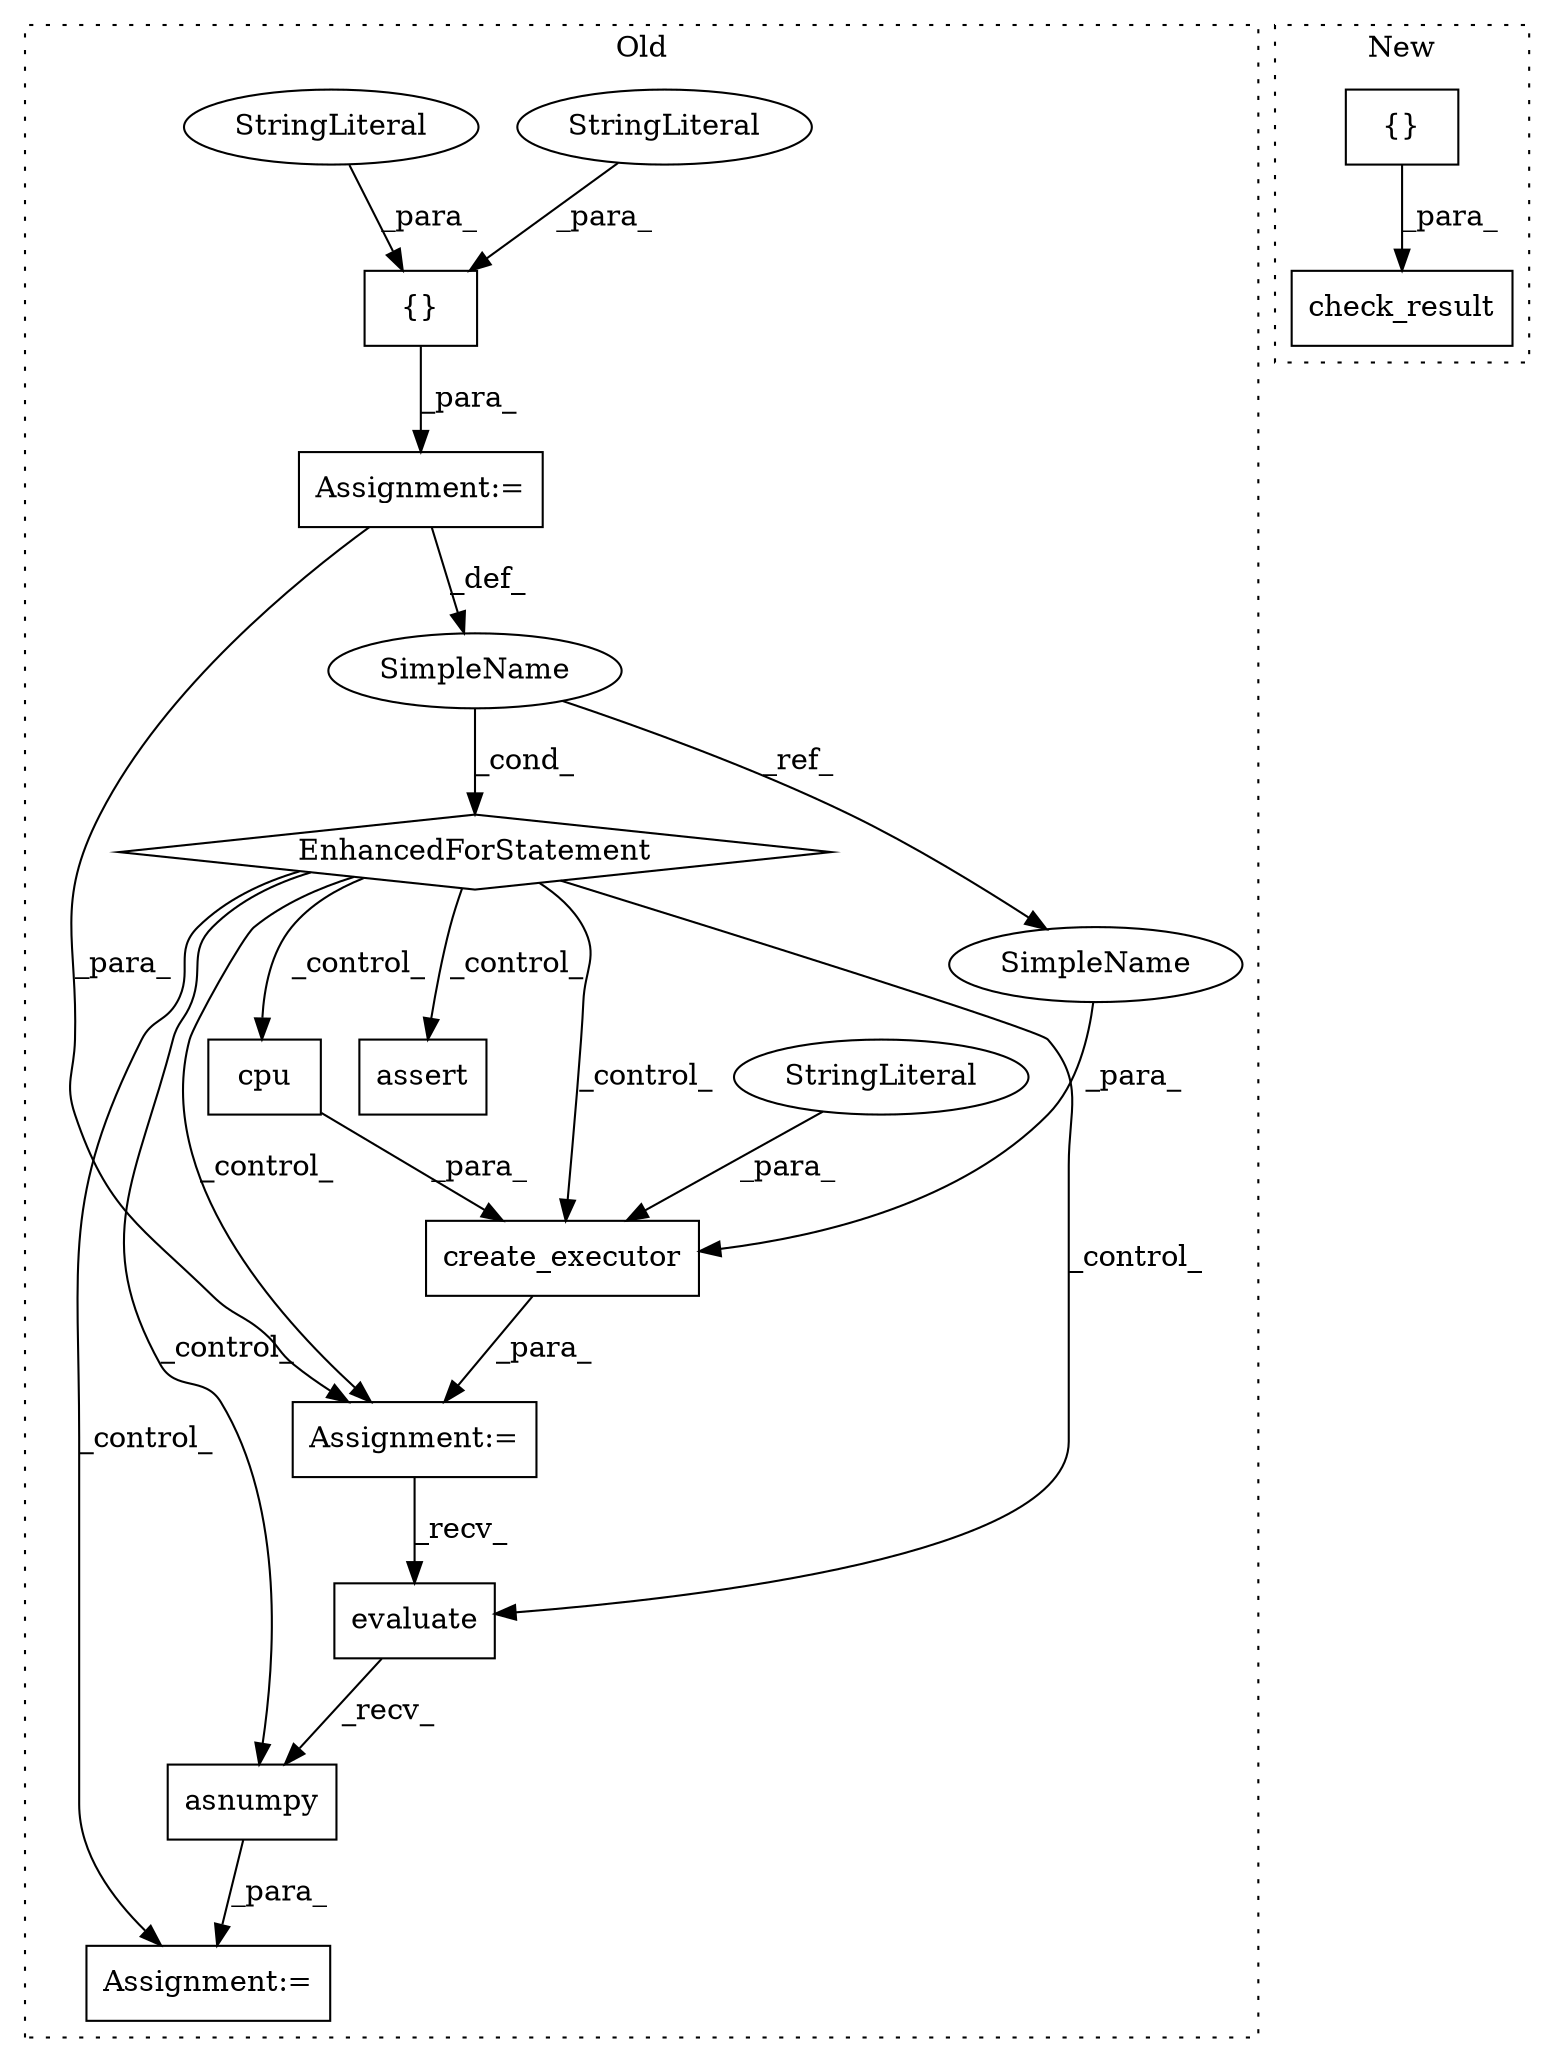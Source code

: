 digraph G {
subgraph cluster0 {
1 [label="asnumpy" a="32" s="6990" l="9" shape="box"];
3 [label="SimpleName" a="42" s="6863" l="4" shape="ellipse"];
4 [label="cpu" a="32" s="6944" l="5" shape="box"];
5 [label="{}" a="4" s="6882,6895" l="1,1" shape="box"];
6 [label="create_executor" a="32" s="6915,6956" l="16,1" shape="box"];
7 [label="assert" a="32" s="7019,7048" l="16,1" shape="box"];
8 [label="EnhancedForStatement" a="70" s="6803,6896" l="53,2" shape="diamond"];
9 [label="StringLiteral" a="45" s="6950" l="6" shape="ellipse"];
10 [label="Assignment:=" a="7" s="6908" l="1" shape="box"];
11 [label="Assignment:=" a="7" s="6971" l="1" shape="box"];
12 [label="StringLiteral" a="45" s="6883" l="7" shape="ellipse"];
13 [label="evaluate" a="32" s="6975,6988" l="9,1" shape="box"];
14 [label="StringLiteral" a="45" s="6891" l="4" shape="ellipse"];
15 [label="Assignment:=" a="7" s="6803,6896" l="53,2" shape="box"];
17 [label="SimpleName" a="42" s="6931" l="4" shape="ellipse"];
label = "Old";
style="dotted";
}
subgraph cluster1 {
2 [label="check_result" a="32" s="7097,7136" l="13,1" shape="box"];
16 [label="{}" a="4" s="7119,7124" l="1,1" shape="box"];
label = "New";
style="dotted";
}
1 -> 11 [label="_para_"];
3 -> 17 [label="_ref_"];
3 -> 8 [label="_cond_"];
4 -> 6 [label="_para_"];
5 -> 15 [label="_para_"];
6 -> 10 [label="_para_"];
8 -> 1 [label="_control_"];
8 -> 13 [label="_control_"];
8 -> 7 [label="_control_"];
8 -> 10 [label="_control_"];
8 -> 4 [label="_control_"];
8 -> 6 [label="_control_"];
8 -> 11 [label="_control_"];
9 -> 6 [label="_para_"];
10 -> 13 [label="_recv_"];
12 -> 5 [label="_para_"];
13 -> 1 [label="_recv_"];
14 -> 5 [label="_para_"];
15 -> 3 [label="_def_"];
15 -> 10 [label="_para_"];
16 -> 2 [label="_para_"];
17 -> 6 [label="_para_"];
}